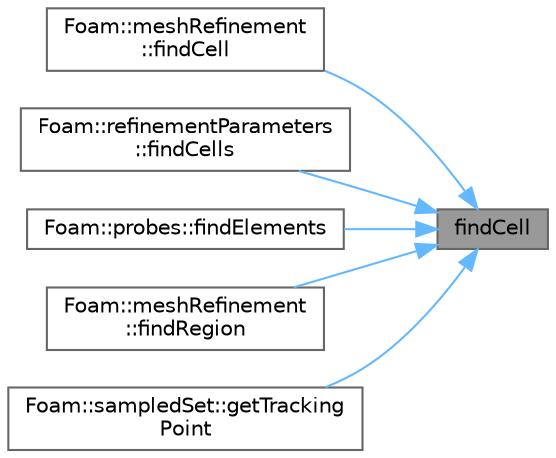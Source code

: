 digraph "findCell"
{
 // LATEX_PDF_SIZE
  bgcolor="transparent";
  edge [fontname=Helvetica,fontsize=10,labelfontname=Helvetica,labelfontsize=10];
  node [fontname=Helvetica,fontsize=10,shape=box,height=0.2,width=0.4];
  rankdir="RL";
  Node1 [id="Node000001",label="findCell",height=0.2,width=0.4,color="gray40", fillcolor="grey60", style="filled", fontcolor="black",tooltip=" "];
  Node1 -> Node2 [id="edge1_Node000001_Node000002",dir="back",color="steelblue1",style="solid",tooltip=" "];
  Node2 [id="Node000002",label="Foam::meshRefinement\l::findCell",height=0.2,width=0.4,color="grey40", fillcolor="white", style="filled",URL="$classFoam_1_1meshRefinement.html#a884048ade92cce77ac57bc9cce91eed3",tooltip=" "];
  Node1 -> Node3 [id="edge2_Node000001_Node000003",dir="back",color="steelblue1",style="solid",tooltip=" "];
  Node3 [id="Node000003",label="Foam::refinementParameters\l::findCells",height=0.2,width=0.4,color="grey40", fillcolor="white", style="filled",URL="$classFoam_1_1refinementParameters.html#a5d4f01818dac0018c37f3f24e1655009",tooltip=" "];
  Node1 -> Node4 [id="edge3_Node000001_Node000004",dir="back",color="steelblue1",style="solid",tooltip=" "];
  Node4 [id="Node000004",label="Foam::probes::findElements",height=0.2,width=0.4,color="grey40", fillcolor="white", style="filled",URL="$classFoam_1_1probes.html#a4961d45d71fc3e82730510a628ddef80",tooltip=" "];
  Node1 -> Node5 [id="edge4_Node000001_Node000005",dir="back",color="steelblue1",style="solid",tooltip=" "];
  Node5 [id="Node000005",label="Foam::meshRefinement\l::findRegion",height=0.2,width=0.4,color="grey40", fillcolor="white", style="filled",URL="$classFoam_1_1meshRefinement.html#ab31250156b2966c21c7dca3eb1dee42f",tooltip=" "];
  Node1 -> Node6 [id="edge5_Node000001_Node000006",dir="back",color="steelblue1",style="solid",tooltip=" "];
  Node6 [id="Node000006",label="Foam::sampledSet::getTracking\lPoint",height=0.2,width=0.4,color="grey40", fillcolor="white", style="filled",URL="$classFoam_1_1sampledSet.html#a37f92fc2b63da9aaf93257e0182e0d4f",tooltip=" "];
}
